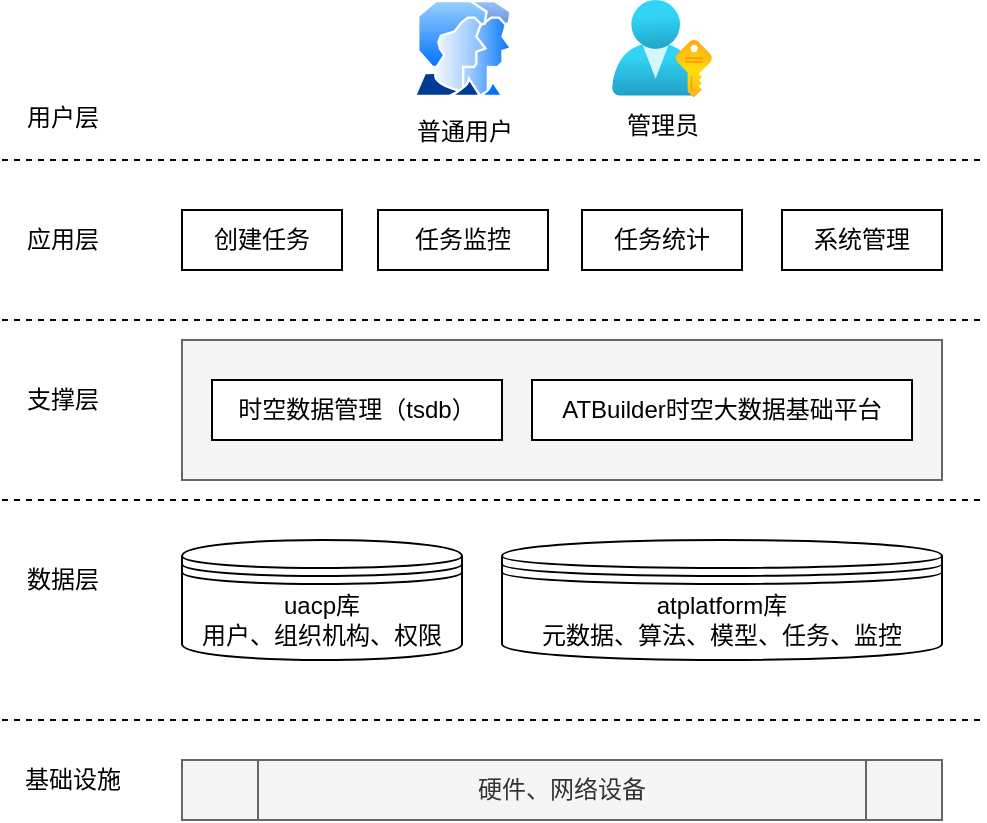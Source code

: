 <mxfile version="16.1.0" type="github">
  <diagram id="C5RBs43oDa-KdzZeNtuy" name="Page-1">
    <mxGraphModel dx="865" dy="456" grid="1" gridSize="10" guides="1" tooltips="1" connect="1" arrows="1" fold="1" page="1" pageScale="1" pageWidth="827" pageHeight="1169" math="0" shadow="0">
      <root>
        <mxCell id="WIyWlLk6GJQsqaUBKTNV-0" />
        <mxCell id="WIyWlLk6GJQsqaUBKTNV-1" parent="WIyWlLk6GJQsqaUBKTNV-0" />
        <mxCell id="ZUMeXPWI-FWz46ealmUm-32" value="" style="rounded=0;whiteSpace=wrap;html=1;fillColor=#f5f5f5;fontColor=#333333;strokeColor=#666666;" vertex="1" parent="WIyWlLk6GJQsqaUBKTNV-1">
          <mxGeometry x="190" y="190" width="380" height="70" as="geometry" />
        </mxCell>
        <mxCell id="ZUMeXPWI-FWz46ealmUm-2" value="" style="endArrow=none;dashed=1;html=1;rounded=0;" edge="1" parent="WIyWlLk6GJQsqaUBKTNV-1">
          <mxGeometry width="50" height="50" relative="1" as="geometry">
            <mxPoint x="100" y="100" as="sourcePoint" />
            <mxPoint x="590" y="100" as="targetPoint" />
            <Array as="points">
              <mxPoint x="280" y="100" />
            </Array>
          </mxGeometry>
        </mxCell>
        <mxCell id="ZUMeXPWI-FWz46ealmUm-4" value="管理员" style="aspect=fixed;html=1;points=[];align=center;image;fontSize=12;image=img/lib/azure2/azure_stack/User_Subscriptions.svg;" vertex="1" parent="WIyWlLk6GJQsqaUBKTNV-1">
          <mxGeometry x="405.02" y="20" width="49.97" height="48.5" as="geometry" />
        </mxCell>
        <mxCell id="ZUMeXPWI-FWz46ealmUm-7" value="普通用户" style="aspect=fixed;perimeter=ellipsePerimeter;html=1;align=center;shadow=0;dashed=0;spacingTop=3;image;image=img/lib/active_directory/user_accounts.svg;" vertex="1" parent="WIyWlLk6GJQsqaUBKTNV-1">
          <mxGeometry x="305.5" y="20" width="50" height="48.5" as="geometry" />
        </mxCell>
        <mxCell id="ZUMeXPWI-FWz46ealmUm-8" value="用户层" style="text;html=1;resizable=0;autosize=1;align=center;verticalAlign=middle;points=[];fillColor=none;strokeColor=none;rounded=0;" vertex="1" parent="WIyWlLk6GJQsqaUBKTNV-1">
          <mxGeometry x="105" y="68.5" width="50" height="20" as="geometry" />
        </mxCell>
        <mxCell id="ZUMeXPWI-FWz46ealmUm-9" value="应用层" style="text;html=1;resizable=0;autosize=1;align=center;verticalAlign=middle;points=[];fillColor=none;strokeColor=none;rounded=0;" vertex="1" parent="WIyWlLk6GJQsqaUBKTNV-1">
          <mxGeometry x="105" y="130" width="50" height="20" as="geometry" />
        </mxCell>
        <mxCell id="ZUMeXPWI-FWz46ealmUm-10" value="支撑层" style="text;html=1;resizable=0;autosize=1;align=center;verticalAlign=middle;points=[];fillColor=none;strokeColor=none;rounded=0;" vertex="1" parent="WIyWlLk6GJQsqaUBKTNV-1">
          <mxGeometry x="105" y="210" width="50" height="20" as="geometry" />
        </mxCell>
        <mxCell id="ZUMeXPWI-FWz46ealmUm-11" value="数据层" style="text;html=1;resizable=0;autosize=1;align=center;verticalAlign=middle;points=[];fillColor=none;strokeColor=none;rounded=0;" vertex="1" parent="WIyWlLk6GJQsqaUBKTNV-1">
          <mxGeometry x="105" y="300" width="50" height="20" as="geometry" />
        </mxCell>
        <mxCell id="ZUMeXPWI-FWz46ealmUm-12" value="基础设施" style="text;html=1;resizable=0;autosize=1;align=center;verticalAlign=middle;points=[];fillColor=none;strokeColor=none;rounded=0;" vertex="1" parent="WIyWlLk6GJQsqaUBKTNV-1">
          <mxGeometry x="105" y="400" width="60" height="20" as="geometry" />
        </mxCell>
        <mxCell id="ZUMeXPWI-FWz46ealmUm-13" value="uacp库&lt;br&gt;用户、组织机构、权限" style="shape=datastore;whiteSpace=wrap;html=1;" vertex="1" parent="WIyWlLk6GJQsqaUBKTNV-1">
          <mxGeometry x="190" y="290" width="140" height="60" as="geometry" />
        </mxCell>
        <mxCell id="ZUMeXPWI-FWz46ealmUm-14" value="atplatform库&lt;br&gt;元数据、算法、模型、任务、监控" style="shape=datastore;whiteSpace=wrap;html=1;" vertex="1" parent="WIyWlLk6GJQsqaUBKTNV-1">
          <mxGeometry x="350" y="290" width="220" height="60" as="geometry" />
        </mxCell>
        <mxCell id="ZUMeXPWI-FWz46ealmUm-20" value="时空数据管理（tsdb）" style="rounded=0;whiteSpace=wrap;html=1;" vertex="1" parent="WIyWlLk6GJQsqaUBKTNV-1">
          <mxGeometry x="205" y="210" width="145" height="30" as="geometry" />
        </mxCell>
        <mxCell id="ZUMeXPWI-FWz46ealmUm-21" value="ATBuilder时空大数据基础平台" style="rounded=0;whiteSpace=wrap;html=1;" vertex="1" parent="WIyWlLk6GJQsqaUBKTNV-1">
          <mxGeometry x="365" y="210" width="190" height="30" as="geometry" />
        </mxCell>
        <mxCell id="ZUMeXPWI-FWz46ealmUm-22" value="创建任务" style="rounded=0;whiteSpace=wrap;html=1;" vertex="1" parent="WIyWlLk6GJQsqaUBKTNV-1">
          <mxGeometry x="190" y="125" width="80" height="30" as="geometry" />
        </mxCell>
        <mxCell id="ZUMeXPWI-FWz46ealmUm-23" value="任务监控" style="rounded=0;whiteSpace=wrap;html=1;" vertex="1" parent="WIyWlLk6GJQsqaUBKTNV-1">
          <mxGeometry x="288" y="125" width="85" height="30" as="geometry" />
        </mxCell>
        <mxCell id="ZUMeXPWI-FWz46ealmUm-24" value="任务统计" style="rounded=0;whiteSpace=wrap;html=1;" vertex="1" parent="WIyWlLk6GJQsqaUBKTNV-1">
          <mxGeometry x="390" y="125" width="80" height="30" as="geometry" />
        </mxCell>
        <mxCell id="ZUMeXPWI-FWz46ealmUm-25" value="系统管理" style="rounded=0;whiteSpace=wrap;html=1;" vertex="1" parent="WIyWlLk6GJQsqaUBKTNV-1">
          <mxGeometry x="490" y="125" width="80" height="30" as="geometry" />
        </mxCell>
        <mxCell id="ZUMeXPWI-FWz46ealmUm-28" value="硬件、网络设备" style="shape=process;whiteSpace=wrap;html=1;backgroundOutline=1;fillColor=#f5f5f5;fontColor=#333333;strokeColor=#666666;" vertex="1" parent="WIyWlLk6GJQsqaUBKTNV-1">
          <mxGeometry x="190" y="400" width="380" height="30" as="geometry" />
        </mxCell>
        <mxCell id="ZUMeXPWI-FWz46ealmUm-29" value="" style="endArrow=none;dashed=1;html=1;rounded=0;" edge="1" parent="WIyWlLk6GJQsqaUBKTNV-1">
          <mxGeometry width="50" height="50" relative="1" as="geometry">
            <mxPoint x="100" y="180" as="sourcePoint" />
            <mxPoint x="590" y="180" as="targetPoint" />
            <Array as="points">
              <mxPoint x="280" y="180" />
            </Array>
          </mxGeometry>
        </mxCell>
        <mxCell id="ZUMeXPWI-FWz46ealmUm-30" value="" style="endArrow=none;dashed=1;html=1;rounded=0;" edge="1" parent="WIyWlLk6GJQsqaUBKTNV-1">
          <mxGeometry width="50" height="50" relative="1" as="geometry">
            <mxPoint x="100" y="270" as="sourcePoint" />
            <mxPoint x="590" y="270" as="targetPoint" />
            <Array as="points">
              <mxPoint x="280" y="270" />
            </Array>
          </mxGeometry>
        </mxCell>
        <mxCell id="ZUMeXPWI-FWz46ealmUm-31" value="" style="endArrow=none;dashed=1;html=1;rounded=0;" edge="1" parent="WIyWlLk6GJQsqaUBKTNV-1">
          <mxGeometry width="50" height="50" relative="1" as="geometry">
            <mxPoint x="100" y="380" as="sourcePoint" />
            <mxPoint x="590" y="380" as="targetPoint" />
            <Array as="points">
              <mxPoint x="280" y="380" />
            </Array>
          </mxGeometry>
        </mxCell>
      </root>
    </mxGraphModel>
  </diagram>
</mxfile>
